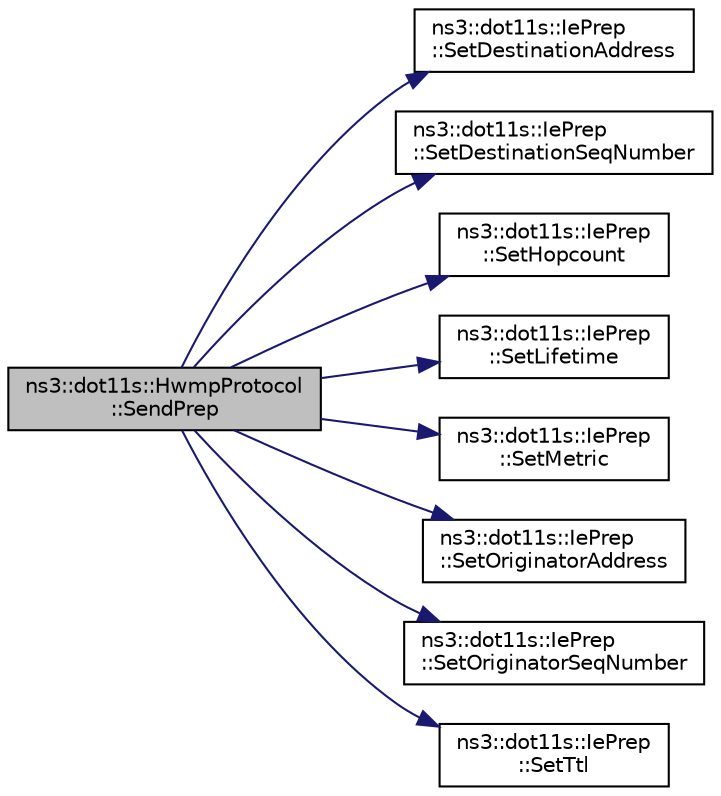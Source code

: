 digraph "ns3::dot11s::HwmpProtocol::SendPrep"
{
 // LATEX_PDF_SIZE
  edge [fontname="Helvetica",fontsize="10",labelfontname="Helvetica",labelfontsize="10"];
  node [fontname="Helvetica",fontsize="10",shape=record];
  rankdir="LR";
  Node1 [label="ns3::dot11s::HwmpProtocol\l::SendPrep",height=0.2,width=0.4,color="black", fillcolor="grey75", style="filled", fontcolor="black",tooltip="Send Path Reply."];
  Node1 -> Node2 [color="midnightblue",fontsize="10",style="solid",fontname="Helvetica"];
  Node2 [label="ns3::dot11s::IePrep\l::SetDestinationAddress",height=0.2,width=0.4,color="black", fillcolor="white", style="filled",URL="$classns3_1_1dot11s_1_1_ie_prep.html#a8d218f3c7c479204872eee14534caef4",tooltip="Set destination address function."];
  Node1 -> Node3 [color="midnightblue",fontsize="10",style="solid",fontname="Helvetica"];
  Node3 [label="ns3::dot11s::IePrep\l::SetDestinationSeqNumber",height=0.2,width=0.4,color="black", fillcolor="white", style="filled",URL="$classns3_1_1dot11s_1_1_ie_prep.html#a1ba3be8cec54e8b0bb575f8153047dad",tooltip="Set destination sequence number function."];
  Node1 -> Node4 [color="midnightblue",fontsize="10",style="solid",fontname="Helvetica"];
  Node4 [label="ns3::dot11s::IePrep\l::SetHopcount",height=0.2,width=0.4,color="black", fillcolor="white", style="filled",URL="$classns3_1_1dot11s_1_1_ie_prep.html#a58b59d9cffc1247486bef0bf60c4fdb3",tooltip="Set hop count function."];
  Node1 -> Node5 [color="midnightblue",fontsize="10",style="solid",fontname="Helvetica"];
  Node5 [label="ns3::dot11s::IePrep\l::SetLifetime",height=0.2,width=0.4,color="black", fillcolor="white", style="filled",URL="$classns3_1_1dot11s_1_1_ie_prep.html#abf262a80dc89da34b8e8feb3aa1038ec",tooltip="Set lifetime function."];
  Node1 -> Node6 [color="midnightblue",fontsize="10",style="solid",fontname="Helvetica"];
  Node6 [label="ns3::dot11s::IePrep\l::SetMetric",height=0.2,width=0.4,color="black", fillcolor="white", style="filled",URL="$classns3_1_1dot11s_1_1_ie_prep.html#a88622b058efe4d3a40a1ae4a0daac412",tooltip="Set metric function."];
  Node1 -> Node7 [color="midnightblue",fontsize="10",style="solid",fontname="Helvetica"];
  Node7 [label="ns3::dot11s::IePrep\l::SetOriginatorAddress",height=0.2,width=0.4,color="black", fillcolor="white", style="filled",URL="$classns3_1_1dot11s_1_1_ie_prep.html#a86179a652f5a26382b2a64325d162931",tooltip="Set originator address function."];
  Node1 -> Node8 [color="midnightblue",fontsize="10",style="solid",fontname="Helvetica"];
  Node8 [label="ns3::dot11s::IePrep\l::SetOriginatorSeqNumber",height=0.2,width=0.4,color="black", fillcolor="white", style="filled",URL="$classns3_1_1dot11s_1_1_ie_prep.html#ad3c8051b8507fecfedc4b1880a8fb558",tooltip="Set originator sequence number function."];
  Node1 -> Node9 [color="midnightblue",fontsize="10",style="solid",fontname="Helvetica"];
  Node9 [label="ns3::dot11s::IePrep\l::SetTtl",height=0.2,width=0.4,color="black", fillcolor="white", style="filled",URL="$classns3_1_1dot11s_1_1_ie_prep.html#a1155f21ce31631f4da106b8dda7a691b",tooltip="Set TTL function."];
}
